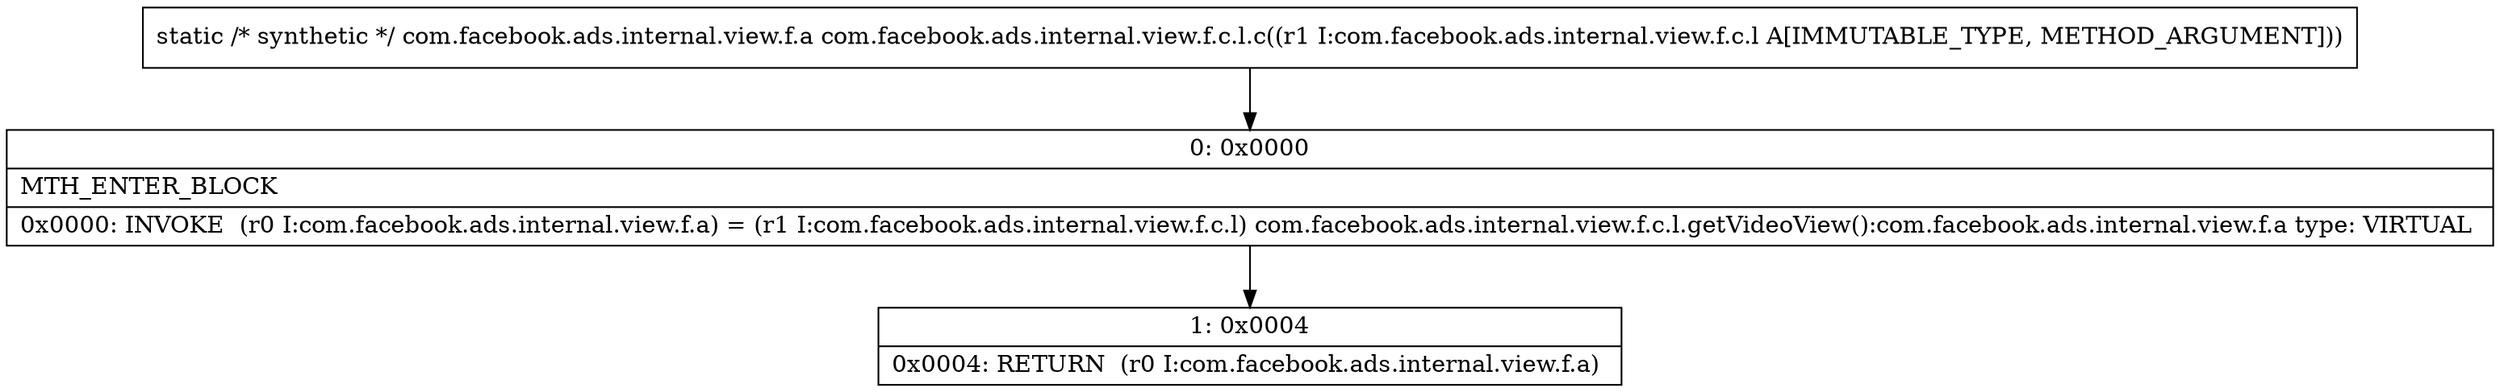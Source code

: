 digraph "CFG forcom.facebook.ads.internal.view.f.c.l.c(Lcom\/facebook\/ads\/internal\/view\/f\/c\/l;)Lcom\/facebook\/ads\/internal\/view\/f\/a;" {
Node_0 [shape=record,label="{0\:\ 0x0000|MTH_ENTER_BLOCK\l|0x0000: INVOKE  (r0 I:com.facebook.ads.internal.view.f.a) = (r1 I:com.facebook.ads.internal.view.f.c.l) com.facebook.ads.internal.view.f.c.l.getVideoView():com.facebook.ads.internal.view.f.a type: VIRTUAL \l}"];
Node_1 [shape=record,label="{1\:\ 0x0004|0x0004: RETURN  (r0 I:com.facebook.ads.internal.view.f.a) \l}"];
MethodNode[shape=record,label="{static \/* synthetic *\/ com.facebook.ads.internal.view.f.a com.facebook.ads.internal.view.f.c.l.c((r1 I:com.facebook.ads.internal.view.f.c.l A[IMMUTABLE_TYPE, METHOD_ARGUMENT])) }"];
MethodNode -> Node_0;
Node_0 -> Node_1;
}

